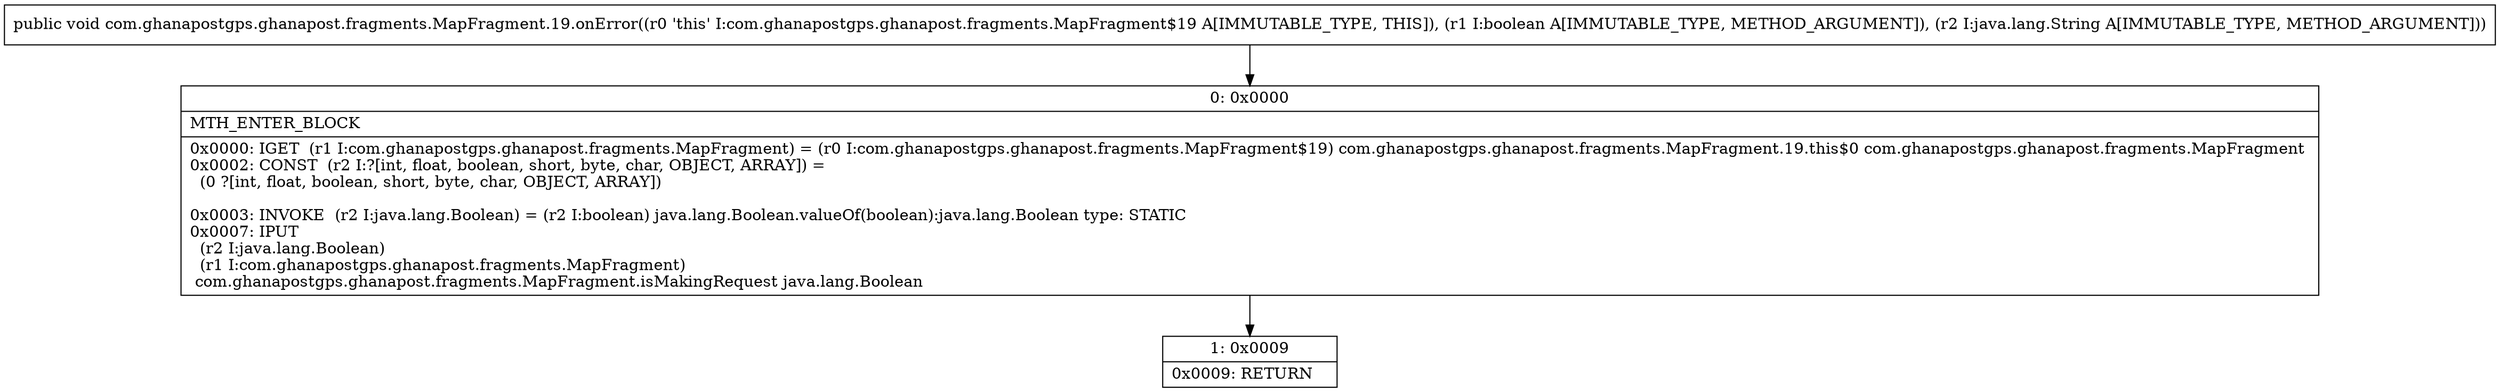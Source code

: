 digraph "CFG forcom.ghanapostgps.ghanapost.fragments.MapFragment.19.onError(ZLjava\/lang\/String;)V" {
Node_0 [shape=record,label="{0\:\ 0x0000|MTH_ENTER_BLOCK\l|0x0000: IGET  (r1 I:com.ghanapostgps.ghanapost.fragments.MapFragment) = (r0 I:com.ghanapostgps.ghanapost.fragments.MapFragment$19) com.ghanapostgps.ghanapost.fragments.MapFragment.19.this$0 com.ghanapostgps.ghanapost.fragments.MapFragment \l0x0002: CONST  (r2 I:?[int, float, boolean, short, byte, char, OBJECT, ARRAY]) = \l  (0 ?[int, float, boolean, short, byte, char, OBJECT, ARRAY])\l \l0x0003: INVOKE  (r2 I:java.lang.Boolean) = (r2 I:boolean) java.lang.Boolean.valueOf(boolean):java.lang.Boolean type: STATIC \l0x0007: IPUT  \l  (r2 I:java.lang.Boolean)\l  (r1 I:com.ghanapostgps.ghanapost.fragments.MapFragment)\l com.ghanapostgps.ghanapost.fragments.MapFragment.isMakingRequest java.lang.Boolean \l}"];
Node_1 [shape=record,label="{1\:\ 0x0009|0x0009: RETURN   \l}"];
MethodNode[shape=record,label="{public void com.ghanapostgps.ghanapost.fragments.MapFragment.19.onError((r0 'this' I:com.ghanapostgps.ghanapost.fragments.MapFragment$19 A[IMMUTABLE_TYPE, THIS]), (r1 I:boolean A[IMMUTABLE_TYPE, METHOD_ARGUMENT]), (r2 I:java.lang.String A[IMMUTABLE_TYPE, METHOD_ARGUMENT])) }"];
MethodNode -> Node_0;
Node_0 -> Node_1;
}

